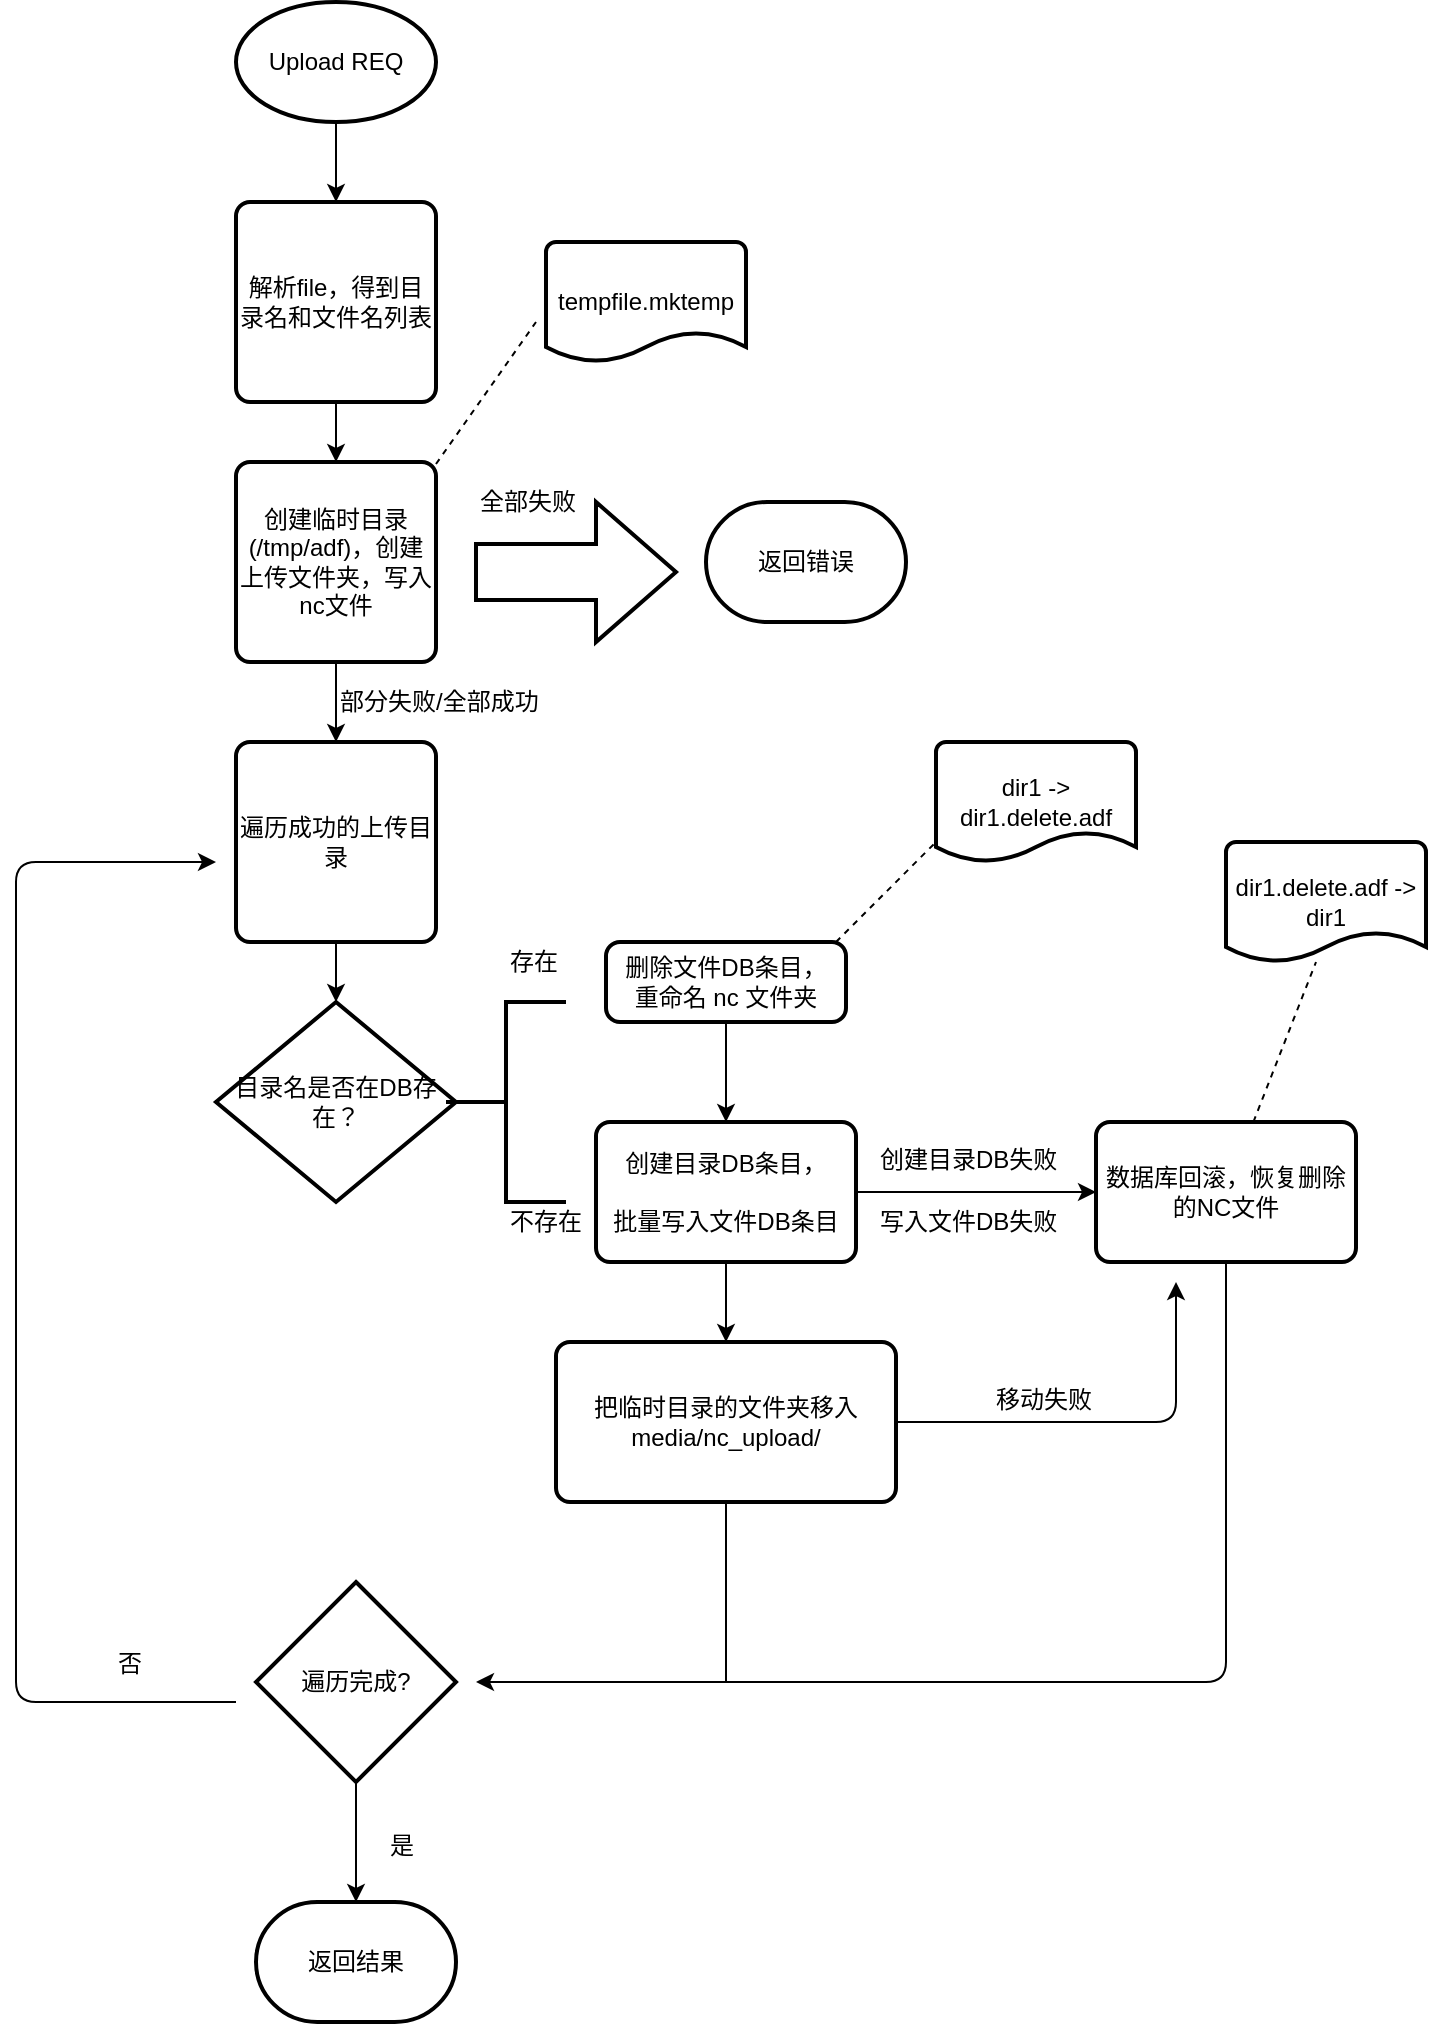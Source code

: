 <mxfile pages="1" version="11.2.3" type="github"><diagram id="yiKXeZgXaHMmG3vSxclN" name="Page-1"><mxGraphModel dx="1422" dy="761" grid="1" gridSize="10" guides="1" tooltips="1" connect="1" arrows="1" fold="1" page="1" pageScale="1" pageWidth="827" pageHeight="1169" math="0" shadow="0"><root><mxCell id="0"/><mxCell id="1" parent="0"/><mxCell id="86cPcGu8lJiUp6VLOWXL-45" value="" style="edgeStyle=orthogonalEdgeStyle;rounded=0;orthogonalLoop=1;jettySize=auto;html=1;" edge="1" parent="1" source="86cPcGu8lJiUp6VLOWXL-1" target="86cPcGu8lJiUp6VLOWXL-2"><mxGeometry relative="1" as="geometry"/></mxCell><mxCell id="86cPcGu8lJiUp6VLOWXL-1" value="Upload REQ" style="strokeWidth=2;html=1;shape=mxgraph.flowchart.start_1;whiteSpace=wrap;" vertex="1" parent="1"><mxGeometry x="320" y="70" width="100" height="60" as="geometry"/></mxCell><mxCell id="86cPcGu8lJiUp6VLOWXL-44" value="" style="edgeStyle=orthogonalEdgeStyle;rounded=0;orthogonalLoop=1;jettySize=auto;html=1;" edge="1" parent="1" source="86cPcGu8lJiUp6VLOWXL-2" target="86cPcGu8lJiUp6VLOWXL-4"><mxGeometry relative="1" as="geometry"/></mxCell><mxCell id="86cPcGu8lJiUp6VLOWXL-2" value="解析file，得到目录名和文件名列表" style="rounded=1;whiteSpace=wrap;html=1;absoluteArcSize=1;arcSize=14;strokeWidth=2;" vertex="1" parent="1"><mxGeometry x="320" y="170" width="100" height="100" as="geometry"/></mxCell><mxCell id="86cPcGu8lJiUp6VLOWXL-3" value="目录名是否在DB存在？" style="strokeWidth=2;html=1;shape=mxgraph.flowchart.decision;whiteSpace=wrap;" vertex="1" parent="1"><mxGeometry x="310" y="570" width="120" height="100" as="geometry"/></mxCell><mxCell id="86cPcGu8lJiUp6VLOWXL-22" value="" style="edgeStyle=orthogonalEdgeStyle;rounded=0;orthogonalLoop=1;jettySize=auto;html=1;" edge="1" parent="1" source="86cPcGu8lJiUp6VLOWXL-4" target="86cPcGu8lJiUp6VLOWXL-13"><mxGeometry relative="1" as="geometry"/></mxCell><mxCell id="86cPcGu8lJiUp6VLOWXL-4" value="创建临时目录(/tmp/adf)，创建上传文件夹，写入nc文件" style="rounded=1;whiteSpace=wrap;html=1;absoluteArcSize=1;arcSize=14;strokeWidth=2;" vertex="1" parent="1"><mxGeometry x="320" y="300" width="100" height="100" as="geometry"/></mxCell><mxCell id="86cPcGu8lJiUp6VLOWXL-7" value="" style="verticalLabelPosition=bottom;verticalAlign=top;html=1;strokeWidth=2;shape=mxgraph.arrows2.arrow;dy=0.6;dx=40;notch=0;" vertex="1" parent="1"><mxGeometry x="440" y="320" width="100" height="70" as="geometry"/></mxCell><mxCell id="86cPcGu8lJiUp6VLOWXL-8" value="全部失败" style="text;html=1;resizable=0;points=[];autosize=1;align=left;verticalAlign=top;spacingTop=-4;" vertex="1" parent="1"><mxGeometry x="440" y="310" width="60" height="20" as="geometry"/></mxCell><mxCell id="86cPcGu8lJiUp6VLOWXL-9" value="返回错误" style="strokeWidth=2;html=1;shape=mxgraph.flowchart.terminator;whiteSpace=wrap;" vertex="1" parent="1"><mxGeometry x="555" y="320" width="100" height="60" as="geometry"/></mxCell><mxCell id="86cPcGu8lJiUp6VLOWXL-10" value="" style="strokeWidth=2;html=1;shape=mxgraph.flowchart.annotation_2;align=left;pointerEvents=1" vertex="1" parent="1"><mxGeometry x="425" y="570" width="60" height="100" as="geometry"/></mxCell><mxCell id="86cPcGu8lJiUp6VLOWXL-11" value="存在" style="text;html=1;resizable=0;points=[];autosize=1;align=left;verticalAlign=top;spacingTop=-4;" vertex="1" parent="1"><mxGeometry x="455" y="540" width="40" height="20" as="geometry"/></mxCell><mxCell id="86cPcGu8lJiUp6VLOWXL-12" value="不存在" style="text;html=1;resizable=0;points=[];autosize=1;align=left;verticalAlign=top;spacingTop=-4;" vertex="1" parent="1"><mxGeometry x="455" y="670" width="50" height="20" as="geometry"/></mxCell><mxCell id="86cPcGu8lJiUp6VLOWXL-26" value="" style="edgeStyle=orthogonalEdgeStyle;rounded=0;orthogonalLoop=1;jettySize=auto;html=1;" edge="1" parent="1" source="86cPcGu8lJiUp6VLOWXL-13" target="86cPcGu8lJiUp6VLOWXL-3"><mxGeometry relative="1" as="geometry"/></mxCell><mxCell id="86cPcGu8lJiUp6VLOWXL-13" value="遍历成功的上传目录" style="rounded=1;whiteSpace=wrap;html=1;absoluteArcSize=1;arcSize=14;strokeWidth=2;" vertex="1" parent="1"><mxGeometry x="320" y="440" width="100" height="100" as="geometry"/></mxCell><mxCell id="86cPcGu8lJiUp6VLOWXL-29" value="" style="edgeStyle=orthogonalEdgeStyle;rounded=0;orthogonalLoop=1;jettySize=auto;html=1;" edge="1" parent="1" source="86cPcGu8lJiUp6VLOWXL-14" target="86cPcGu8lJiUp6VLOWXL-28"><mxGeometry relative="1" as="geometry"/></mxCell><mxCell id="86cPcGu8lJiUp6VLOWXL-37" value="" style="edgeStyle=orthogonalEdgeStyle;rounded=0;orthogonalLoop=1;jettySize=auto;html=1;" edge="1" parent="1" source="86cPcGu8lJiUp6VLOWXL-14" target="86cPcGu8lJiUp6VLOWXL-15"><mxGeometry relative="1" as="geometry"/></mxCell><mxCell id="86cPcGu8lJiUp6VLOWXL-14" value="&lt;div&gt;创建目录DB条目，&lt;/div&gt;&lt;div&gt;&lt;br&gt;&lt;/div&gt;批量写入文件DB条目" style="rounded=1;whiteSpace=wrap;html=1;absoluteArcSize=1;arcSize=14;strokeWidth=2;" vertex="1" parent="1"><mxGeometry x="500" y="630" width="130" height="70" as="geometry"/></mxCell><mxCell id="86cPcGu8lJiUp6VLOWXL-28" value="数据库回滚，恢复删除的NC文件" style="rounded=1;whiteSpace=wrap;html=1;absoluteArcSize=1;arcSize=14;strokeWidth=2;" vertex="1" parent="1"><mxGeometry x="750" y="630" width="130" height="70" as="geometry"/></mxCell><mxCell id="86cPcGu8lJiUp6VLOWXL-15" value="把临时目录的文件夹移入 media/nc_upload/" style="rounded=1;whiteSpace=wrap;html=1;absoluteArcSize=1;arcSize=14;strokeWidth=2;" vertex="1" parent="1"><mxGeometry x="480" y="740" width="170" height="80" as="geometry"/></mxCell><mxCell id="86cPcGu8lJiUp6VLOWXL-27" value="" style="edgeStyle=orthogonalEdgeStyle;rounded=0;orthogonalLoop=1;jettySize=auto;html=1;" edge="1" parent="1" source="86cPcGu8lJiUp6VLOWXL-16" target="86cPcGu8lJiUp6VLOWXL-14"><mxGeometry relative="1" as="geometry"/></mxCell><mxCell id="86cPcGu8lJiUp6VLOWXL-16" value="&lt;div&gt;删除文件DB条目，&lt;/div&gt;&lt;div&gt;重命名 nc 文件夹&lt;br&gt;&lt;/div&gt;" style="rounded=1;whiteSpace=wrap;html=1;absoluteArcSize=1;arcSize=14;strokeWidth=2;" vertex="1" parent="1"><mxGeometry x="505" y="540" width="120" height="40" as="geometry"/></mxCell><mxCell id="86cPcGu8lJiUp6VLOWXL-40" value="" style="edgeStyle=orthogonalEdgeStyle;rounded=0;orthogonalLoop=1;jettySize=auto;html=1;" edge="1" parent="1" source="86cPcGu8lJiUp6VLOWXL-18" target="86cPcGu8lJiUp6VLOWXL-19"><mxGeometry relative="1" as="geometry"/></mxCell><mxCell id="86cPcGu8lJiUp6VLOWXL-18" value="遍历完成?" style="strokeWidth=2;html=1;shape=mxgraph.flowchart.decision;whiteSpace=wrap;" vertex="1" parent="1"><mxGeometry x="330" y="860" width="100" height="100" as="geometry"/></mxCell><mxCell id="86cPcGu8lJiUp6VLOWXL-19" value="&lt;div&gt;返回结果&lt;/div&gt;" style="strokeWidth=2;html=1;shape=mxgraph.flowchart.terminator;whiteSpace=wrap;" vertex="1" parent="1"><mxGeometry x="330" y="1020" width="100" height="60" as="geometry"/></mxCell><mxCell id="86cPcGu8lJiUp6VLOWXL-23" value="部分失败/全部成功" style="text;html=1;resizable=0;points=[];autosize=1;align=left;verticalAlign=top;spacingTop=-4;" vertex="1" parent="1"><mxGeometry x="370" y="410" width="120" height="20" as="geometry"/></mxCell><mxCell id="86cPcGu8lJiUp6VLOWXL-30" value="创建目录DB失败" style="text;html=1;resizable=0;points=[];autosize=1;align=left;verticalAlign=top;spacingTop=-4;" vertex="1" parent="1"><mxGeometry x="640" y="639" width="100" height="20" as="geometry"/></mxCell><mxCell id="86cPcGu8lJiUp6VLOWXL-31" value="写入文件DB失败" style="text;html=1;resizable=0;points=[];autosize=1;align=left;verticalAlign=top;spacingTop=-4;" vertex="1" parent="1"><mxGeometry x="640" y="670" width="100" height="20" as="geometry"/></mxCell><mxCell id="86cPcGu8lJiUp6VLOWXL-34" value="" style="endArrow=classic;html=1;exitX=0.5;exitY=1;exitDx=0;exitDy=0;" edge="1" parent="1" source="86cPcGu8lJiUp6VLOWXL-28"><mxGeometry width="50" height="50" relative="1" as="geometry"><mxPoint x="820" y="800" as="sourcePoint"/><mxPoint x="440" y="910" as="targetPoint"/><Array as="points"><mxPoint x="815" y="910"/></Array></mxGeometry></mxCell><mxCell id="86cPcGu8lJiUp6VLOWXL-35" value="" style="endArrow=classic;html=1;exitX=1;exitY=0.5;exitDx=0;exitDy=0;" edge="1" parent="1" source="86cPcGu8lJiUp6VLOWXL-15"><mxGeometry width="50" height="50" relative="1" as="geometry"><mxPoint x="660" y="810" as="sourcePoint"/><mxPoint x="790" y="710" as="targetPoint"/><Array as="points"><mxPoint x="790" y="780"/></Array></mxGeometry></mxCell><mxCell id="86cPcGu8lJiUp6VLOWXL-36" value="移动失败" style="text;html=1;resizable=0;points=[];autosize=1;align=left;verticalAlign=top;spacingTop=-4;" vertex="1" parent="1"><mxGeometry x="698" y="759" width="60" height="20" as="geometry"/></mxCell><mxCell id="86cPcGu8lJiUp6VLOWXL-39" value="" style="endArrow=none;html=1;entryX=0.5;entryY=1;entryDx=0;entryDy=0;" edge="1" parent="1" target="86cPcGu8lJiUp6VLOWXL-15"><mxGeometry width="50" height="50" relative="1" as="geometry"><mxPoint x="565" y="910" as="sourcePoint"/><mxPoint x="600" y="810" as="targetPoint"/><Array as="points"/></mxGeometry></mxCell><mxCell id="86cPcGu8lJiUp6VLOWXL-41" value="是" style="text;html=1;resizable=0;points=[];autosize=1;align=left;verticalAlign=top;spacingTop=-4;" vertex="1" parent="1"><mxGeometry x="395" y="982" width="30" height="20" as="geometry"/></mxCell><mxCell id="86cPcGu8lJiUp6VLOWXL-42" value="" style="endArrow=classic;html=1;" edge="1" parent="1"><mxGeometry width="50" height="50" relative="1" as="geometry"><mxPoint x="320" y="920" as="sourcePoint"/><mxPoint x="310" y="500" as="targetPoint"/><Array as="points"><mxPoint x="210" y="920"/><mxPoint x="210" y="500"/></Array></mxGeometry></mxCell><mxCell id="86cPcGu8lJiUp6VLOWXL-43" value="否" style="text;html=1;resizable=0;points=[];autosize=1;align=left;verticalAlign=top;spacingTop=-4;" vertex="1" parent="1"><mxGeometry x="259" y="891" width="30" height="20" as="geometry"/></mxCell><mxCell id="86cPcGu8lJiUp6VLOWXL-46" value="dir1 -&amp;gt; dir1.delete.adf" style="strokeWidth=2;html=1;shape=mxgraph.flowchart.document2;whiteSpace=wrap;size=0.25;" vertex="1" parent="1"><mxGeometry x="670" y="440" width="100" height="60" as="geometry"/></mxCell><mxCell id="86cPcGu8lJiUp6VLOWXL-47" value="dir1.delete.adf -&amp;gt; dir1" style="strokeWidth=2;html=1;shape=mxgraph.flowchart.document2;whiteSpace=wrap;size=0.25;" vertex="1" parent="1"><mxGeometry x="815" y="490" width="100" height="60" as="geometry"/></mxCell><mxCell id="86cPcGu8lJiUp6VLOWXL-48" value="" style="endArrow=none;dashed=1;html=1;" edge="1" parent="1"><mxGeometry width="50" height="50" relative="1" as="geometry"><mxPoint x="620" y="540" as="sourcePoint"/><mxPoint x="670" y="490" as="targetPoint"/></mxGeometry></mxCell><mxCell id="86cPcGu8lJiUp6VLOWXL-49" value="" style="endArrow=none;dashed=1;html=1;entryX=0.45;entryY=1;entryDx=0;entryDy=0;entryPerimeter=0;" edge="1" parent="1" source="86cPcGu8lJiUp6VLOWXL-28" target="86cPcGu8lJiUp6VLOWXL-47"><mxGeometry width="50" height="50" relative="1" as="geometry"><mxPoint x="880" y="660" as="sourcePoint"/><mxPoint x="930" y="610" as="targetPoint"/></mxGeometry></mxCell><mxCell id="86cPcGu8lJiUp6VLOWXL-50" value="tempfile.mktemp" style="strokeWidth=2;html=1;shape=mxgraph.flowchart.document2;whiteSpace=wrap;size=0.25;" vertex="1" parent="1"><mxGeometry x="475" y="190" width="100" height="60" as="geometry"/></mxCell><mxCell id="86cPcGu8lJiUp6VLOWXL-51" value="" style="endArrow=none;dashed=1;html=1;entryX=-0.05;entryY=0.667;entryDx=0;entryDy=0;entryPerimeter=0;exitX=1;exitY=0.01;exitDx=0;exitDy=0;exitPerimeter=0;" edge="1" parent="1" source="86cPcGu8lJiUp6VLOWXL-4" target="86cPcGu8lJiUp6VLOWXL-50"><mxGeometry width="50" height="50" relative="1" as="geometry"><mxPoint x="420" y="240" as="sourcePoint"/><mxPoint x="470" y="190" as="targetPoint"/></mxGeometry></mxCell></root></mxGraphModel></diagram></mxfile>